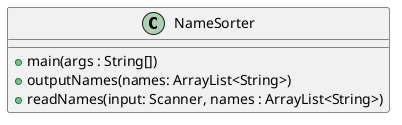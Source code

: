 @startuml
'https://plantuml.com/sequence-diagram
class NameSorter {
+main(args : String[])
+outputNames(names: ArrayList<String>)
+readNames(input: Scanner, names : ArrayList<String>)
}
@enduml